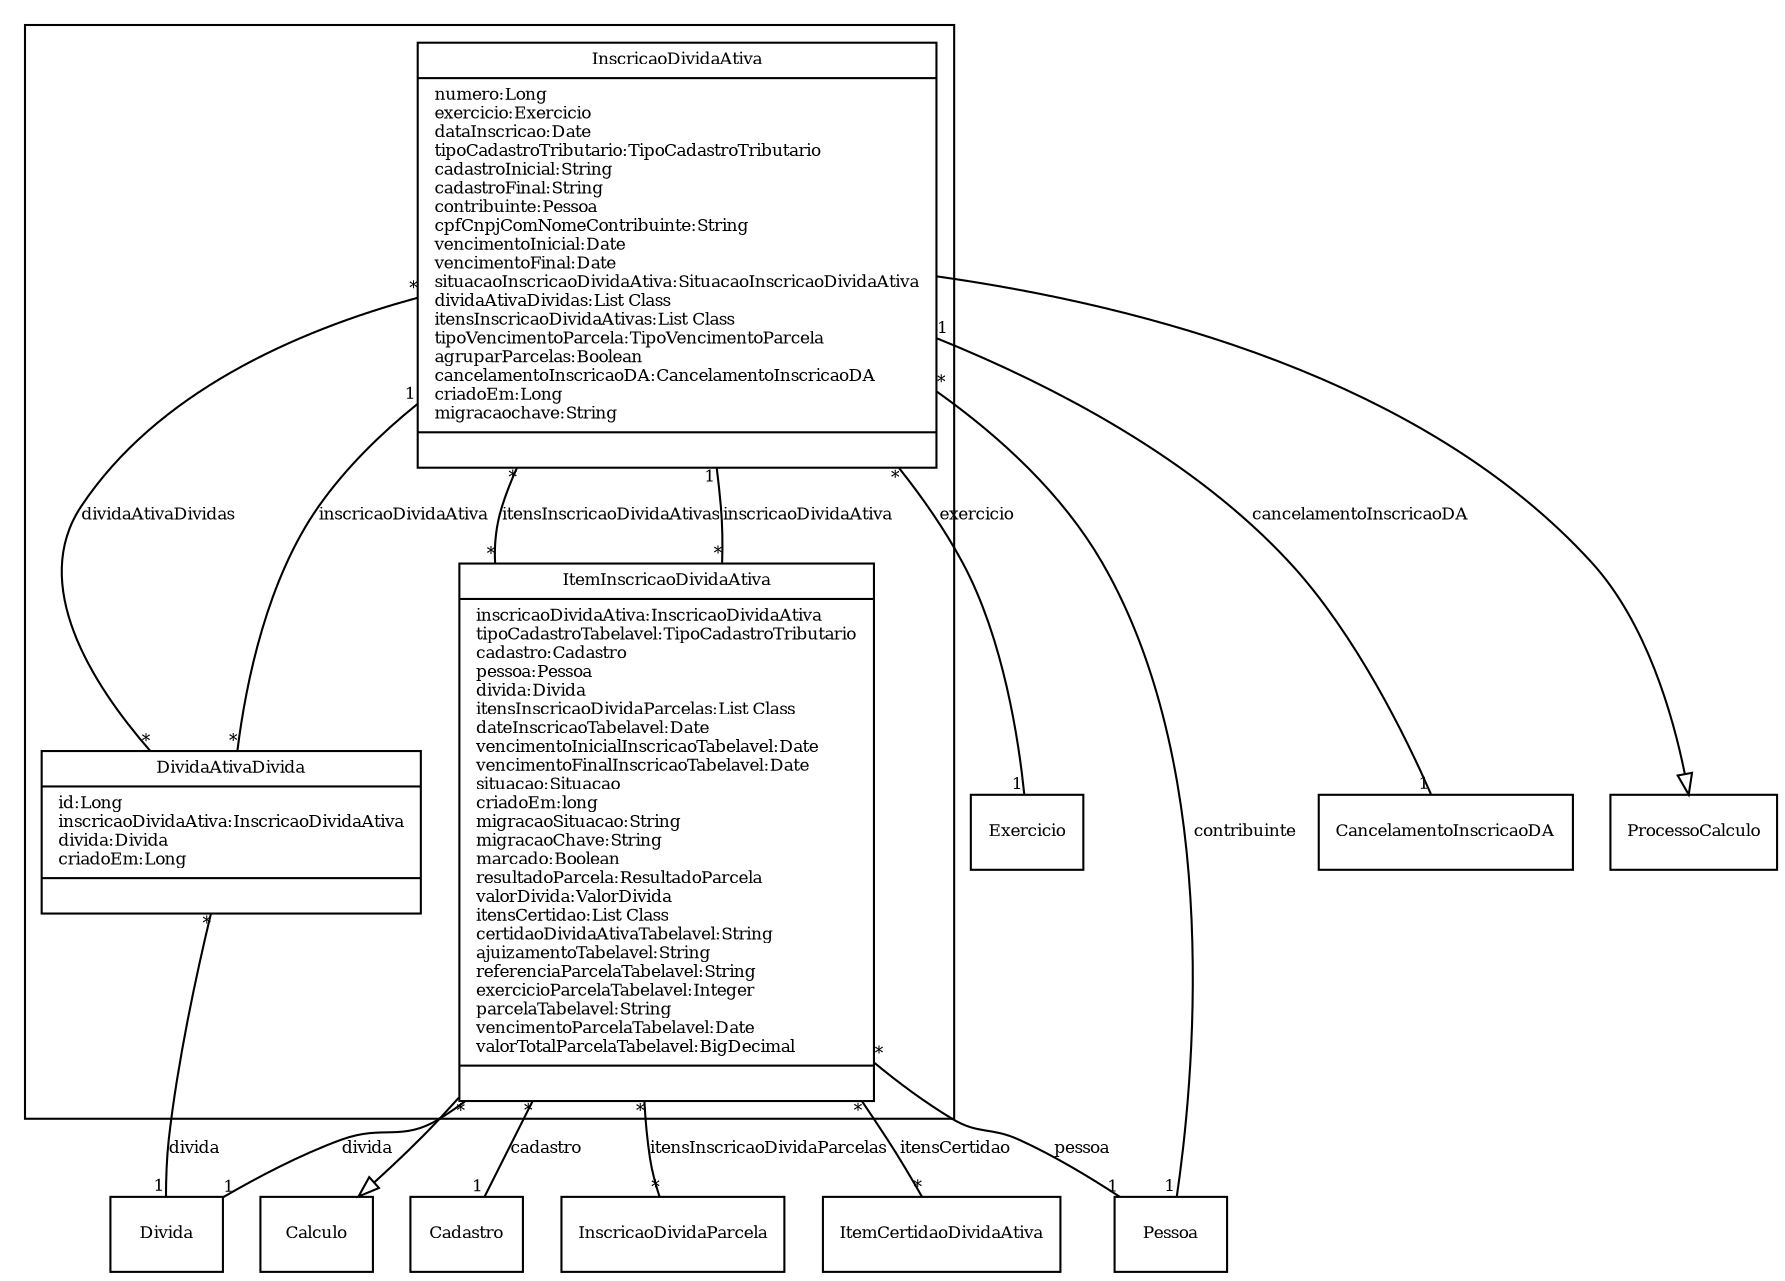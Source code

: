 digraph G{
fontname = "Times-Roman"
fontsize = 8

node [
        fontname = "Times-Roman"
        fontsize = 8
        shape = "record"
]

edge [
        fontname = "Times-Roman"
        fontsize = 8
]

subgraph clusterINSCRICAO_DE_DEBITOS_EM_DIVIDA_ATIVA
{
InscricaoDividaAtiva [label = "{InscricaoDividaAtiva|numero:Long\lexercicio:Exercicio\ldataInscricao:Date\ltipoCadastroTributario:TipoCadastroTributario\lcadastroInicial:String\lcadastroFinal:String\lcontribuinte:Pessoa\lcpfCnpjComNomeContribuinte:String\lvencimentoInicial:Date\lvencimentoFinal:Date\lsituacaoInscricaoDividaAtiva:SituacaoInscricaoDividaAtiva\ldividaAtivaDividas:List Class\litensInscricaoDividaAtivas:List Class\ltipoVencimentoParcela:TipoVencimentoParcela\lagruparParcelas:Boolean\lcancelamentoInscricaoDA:CancelamentoInscricaoDA\lcriadoEm:Long\lmigracaochave:String\l|\l}"]
DividaAtivaDivida [label = "{DividaAtivaDivida|id:Long\linscricaoDividaAtiva:InscricaoDividaAtiva\ldivida:Divida\lcriadoEm:Long\l|\l}"]
ItemInscricaoDividaAtiva [label = "{ItemInscricaoDividaAtiva|inscricaoDividaAtiva:InscricaoDividaAtiva\ltipoCadastroTabelavel:TipoCadastroTributario\lcadastro:Cadastro\lpessoa:Pessoa\ldivida:Divida\litensInscricaoDividaParcelas:List Class\ldateInscricaoTabelavel:Date\lvencimentoInicialInscricaoTabelavel:Date\lvencimentoFinalInscricaoTabelavel:Date\lsituacao:Situacao\lcriadoEm:long\lmigracaoSituacao:String\lmigracaoChave:String\lmarcado:Boolean\lresultadoParcela:ResultadoParcela\lvalorDivida:ValorDivida\litensCertidao:List Class\lcertidaoDividaAtivaTabelavel:String\lajuizamentoTabelavel:String\lreferenciaParcelaTabelavel:String\lexercicioParcelaTabelavel:Integer\lparcelaTabelavel:String\lvencimentoParcelaTabelavel:Date\lvalorTotalParcelaTabelavel:BigDecimal\l|\l}"]
}
edge [arrowhead = "none" headlabel = "1" taillabel = "*"] InscricaoDividaAtiva -> Exercicio [label = "exercicio"]
edge [arrowhead = "none" headlabel = "1" taillabel = "*"] InscricaoDividaAtiva -> Pessoa [label = "contribuinte"]
edge [arrowhead = "none" headlabel = "*" taillabel = "*"] InscricaoDividaAtiva -> DividaAtivaDivida [label = "dividaAtivaDividas"]
edge [arrowhead = "none" headlabel = "*" taillabel = "*"] InscricaoDividaAtiva -> ItemInscricaoDividaAtiva [label = "itensInscricaoDividaAtivas"]
edge [arrowhead = "none" headlabel = "1" taillabel = "1"] InscricaoDividaAtiva -> CancelamentoInscricaoDA [label = "cancelamentoInscricaoDA"]
edge [ arrowhead = "empty" headlabel = "" taillabel = ""] InscricaoDividaAtiva -> ProcessoCalculo
edge [arrowhead = "none" headlabel = "1" taillabel = "*"] DividaAtivaDivida -> InscricaoDividaAtiva [label = "inscricaoDividaAtiva"]
edge [arrowhead = "none" headlabel = "1" taillabel = "*"] DividaAtivaDivida -> Divida [label = "divida"]
edge [arrowhead = "none" headlabel = "1" taillabel = "*"] ItemInscricaoDividaAtiva -> InscricaoDividaAtiva [label = "inscricaoDividaAtiva"]
edge [arrowhead = "none" headlabel = "1" taillabel = "*"] ItemInscricaoDividaAtiva -> Cadastro [label = "cadastro"]
edge [arrowhead = "none" headlabel = "1" taillabel = "*"] ItemInscricaoDividaAtiva -> Pessoa [label = "pessoa"]
edge [arrowhead = "none" headlabel = "1" taillabel = "*"] ItemInscricaoDividaAtiva -> Divida [label = "divida"]
edge [arrowhead = "none" headlabel = "*" taillabel = "*"] ItemInscricaoDividaAtiva -> InscricaoDividaParcela [label = "itensInscricaoDividaParcelas"]
edge [arrowhead = "none" headlabel = "*" taillabel = "*"] ItemInscricaoDividaAtiva -> ItemCertidaoDividaAtiva [label = "itensCertidao"]
edge [ arrowhead = "empty" headlabel = "" taillabel = ""] ItemInscricaoDividaAtiva -> Calculo
}
